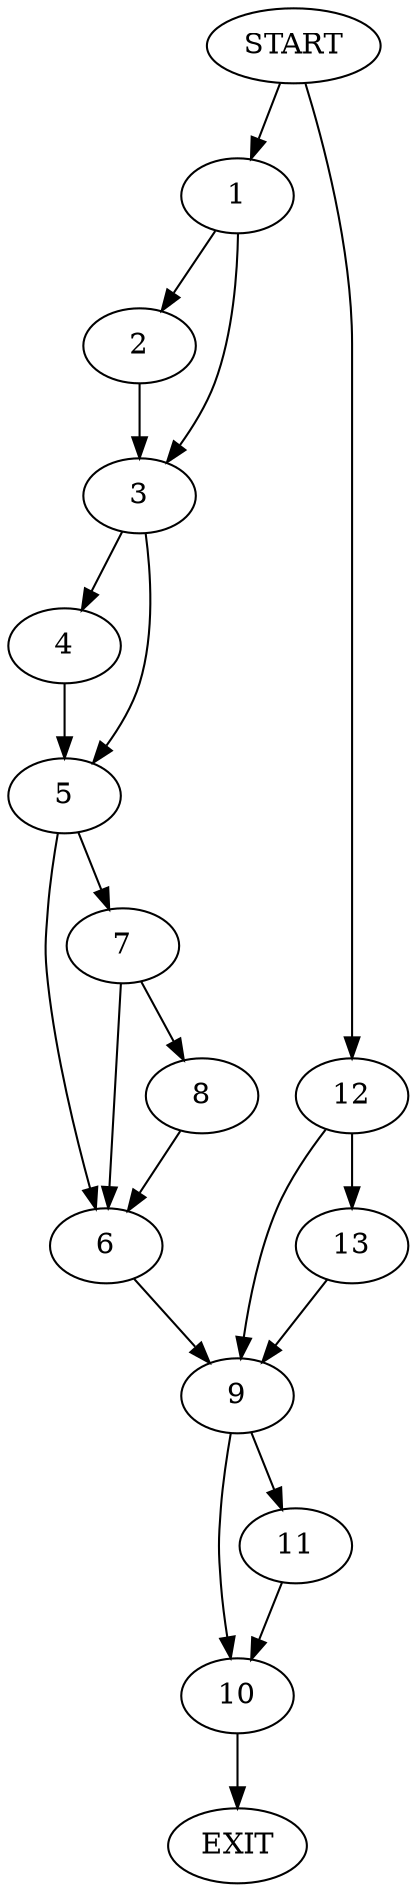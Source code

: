 digraph {
0 [label="START"]
14 [label="EXIT"]
0 -> 1
1 -> 2
1 -> 3
2 -> 3
3 -> 4
3 -> 5
4 -> 5
5 -> 6
5 -> 7
7 -> 8
7 -> 6
6 -> 9
8 -> 6
9 -> 10
9 -> 11
0 -> 12
12 -> 9
12 -> 13
13 -> 9
10 -> 14
11 -> 10
}
